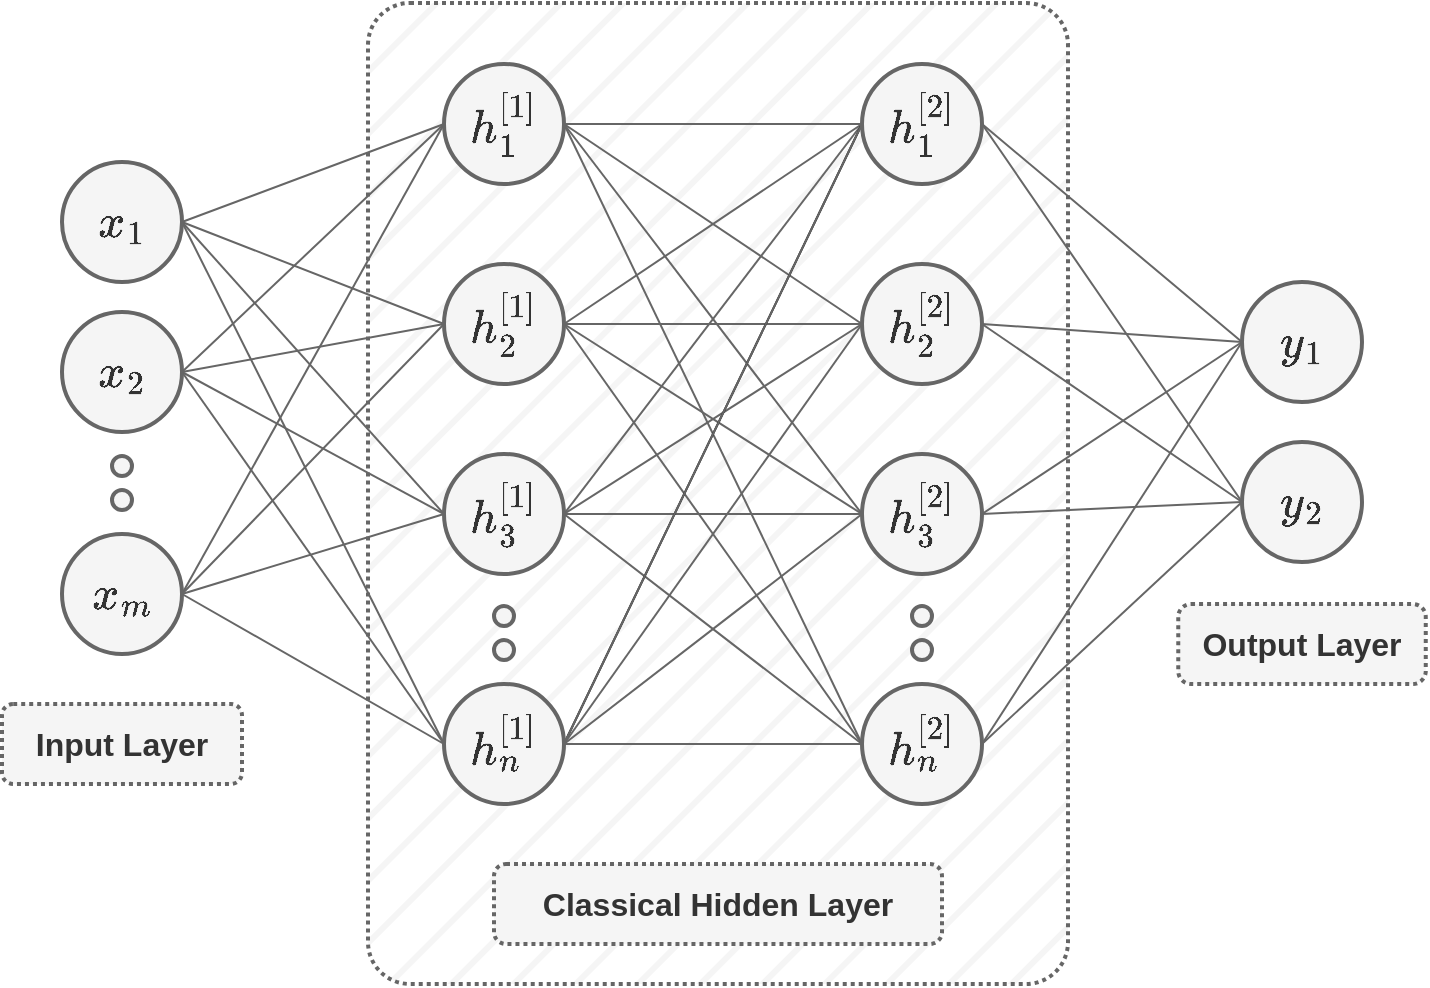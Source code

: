 <mxfile version="26.0.9">
  <diagram name="Page-1" id="y-vqSJgrPH5fruGVORdp">
    <mxGraphModel dx="1050" dy="621" grid="1" gridSize="10" guides="1" tooltips="1" connect="1" arrows="1" fold="1" page="1" pageScale="1" pageWidth="850" pageHeight="1100" math="1" shadow="0">
      <root>
        <mxCell id="0" />
        <mxCell id="1" parent="0" />
        <mxCell id="i85uNlZy0dmH1xhXVkw4-80" value="" style="rounded=1;whiteSpace=wrap;html=1;arcSize=6;fillStyle=hatch;strokeWidth=2;fillColor=#f5f5f5;fontColor=#333333;strokeColor=#666666;dashed=1;dashPattern=1 1;" parent="1" vertex="1">
          <mxGeometry x="543" y="179.5" width="350" height="490.5" as="geometry" />
        </mxCell>
        <mxCell id="2WwFhe6RgGd5wItpF19w-78" style="rounded=0;orthogonalLoop=1;jettySize=auto;html=1;exitX=1;exitY=0.5;exitDx=0;exitDy=0;entryX=0;entryY=0.5;entryDx=0;entryDy=0;endArrow=none;startFill=0;fillColor=#f5f5f5;strokeColor=#666666;" parent="1" source="2WwFhe6RgGd5wItpF19w-1" target="2WwFhe6RgGd5wItpF19w-63" edge="1">
          <mxGeometry relative="1" as="geometry" />
        </mxCell>
        <mxCell id="2WwFhe6RgGd5wItpF19w-79" style="rounded=0;orthogonalLoop=1;jettySize=auto;html=1;exitX=1;exitY=0.5;exitDx=0;exitDy=0;entryX=0;entryY=0.5;entryDx=0;entryDy=0;endArrow=none;startFill=0;fillColor=#f5f5f5;strokeColor=#666666;" parent="1" source="2WwFhe6RgGd5wItpF19w-1" target="2WwFhe6RgGd5wItpF19w-60" edge="1">
          <mxGeometry relative="1" as="geometry" />
        </mxCell>
        <mxCell id="2WwFhe6RgGd5wItpF19w-80" style="rounded=0;orthogonalLoop=1;jettySize=auto;html=1;exitX=1;exitY=0.5;exitDx=0;exitDy=0;entryX=0;entryY=0.5;entryDx=0;entryDy=0;endArrow=none;startFill=0;fillColor=#f5f5f5;strokeColor=#666666;" parent="1" source="2WwFhe6RgGd5wItpF19w-1" target="2WwFhe6RgGd5wItpF19w-61" edge="1">
          <mxGeometry relative="1" as="geometry" />
        </mxCell>
        <mxCell id="2WwFhe6RgGd5wItpF19w-82" style="rounded=0;orthogonalLoop=1;jettySize=auto;html=1;exitX=1;exitY=0.5;exitDx=0;exitDy=0;entryX=0;entryY=0.5;entryDx=0;entryDy=0;endArrow=none;startFill=0;fillColor=#f5f5f5;strokeColor=#666666;" parent="1" source="2WwFhe6RgGd5wItpF19w-1" target="2WwFhe6RgGd5wItpF19w-75" edge="1">
          <mxGeometry relative="1" as="geometry" />
        </mxCell>
        <mxCell id="2WwFhe6RgGd5wItpF19w-1" value="&lt;font style=&quot;font-size: 20px;&quot;&gt;`x_1`&lt;/font&gt;" style="ellipse;whiteSpace=wrap;html=1;aspect=fixed;strokeWidth=2;fillColor=#f5f5f5;fontColor=#333333;strokeColor=#666666;" parent="1" vertex="1">
          <mxGeometry x="390" y="259" width="60" height="60" as="geometry" />
        </mxCell>
        <mxCell id="2WwFhe6RgGd5wItpF19w-89" style="rounded=0;orthogonalLoop=1;jettySize=auto;html=1;exitX=1;exitY=0.5;exitDx=0;exitDy=0;entryX=0;entryY=0.5;entryDx=0;entryDy=0;endArrow=none;startFill=0;fillColor=#f5f5f5;strokeColor=#666666;" parent="1" source="2WwFhe6RgGd5wItpF19w-58" target="2WwFhe6RgGd5wItpF19w-63" edge="1">
          <mxGeometry relative="1" as="geometry" />
        </mxCell>
        <mxCell id="2WwFhe6RgGd5wItpF19w-90" style="rounded=0;orthogonalLoop=1;jettySize=auto;html=1;exitX=1;exitY=0.5;exitDx=0;exitDy=0;entryX=0;entryY=0.5;entryDx=0;entryDy=0;endArrow=none;startFill=0;fillColor=#f5f5f5;strokeColor=#666666;" parent="1" source="2WwFhe6RgGd5wItpF19w-58" target="2WwFhe6RgGd5wItpF19w-60" edge="1">
          <mxGeometry relative="1" as="geometry" />
        </mxCell>
        <mxCell id="2WwFhe6RgGd5wItpF19w-91" style="rounded=0;orthogonalLoop=1;jettySize=auto;html=1;exitX=1;exitY=0.5;exitDx=0;exitDy=0;entryX=0;entryY=0.5;entryDx=0;entryDy=0;endArrow=none;startFill=0;fillColor=#f5f5f5;strokeColor=#666666;" parent="1" source="2WwFhe6RgGd5wItpF19w-58" target="2WwFhe6RgGd5wItpF19w-61" edge="1">
          <mxGeometry relative="1" as="geometry" />
        </mxCell>
        <mxCell id="2WwFhe6RgGd5wItpF19w-93" style="rounded=0;orthogonalLoop=1;jettySize=auto;html=1;exitX=1;exitY=0.5;exitDx=0;exitDy=0;entryX=0;entryY=0.5;entryDx=0;entryDy=0;endArrow=none;startFill=0;fillColor=#f5f5f5;strokeColor=#666666;" parent="1" source="2WwFhe6RgGd5wItpF19w-58" target="2WwFhe6RgGd5wItpF19w-75" edge="1">
          <mxGeometry relative="1" as="geometry" />
        </mxCell>
        <mxCell id="2WwFhe6RgGd5wItpF19w-58" value="&lt;font style=&quot;font-size: 20px;&quot;&gt;`x_2`&lt;/font&gt;" style="ellipse;whiteSpace=wrap;html=1;aspect=fixed;strokeWidth=2;fillColor=#f5f5f5;fontColor=#333333;strokeColor=#666666;" parent="1" vertex="1">
          <mxGeometry x="390" y="334" width="60" height="60" as="geometry" />
        </mxCell>
        <mxCell id="2WwFhe6RgGd5wItpF19w-94" style="rounded=0;orthogonalLoop=1;jettySize=auto;html=1;exitX=1;exitY=0.5;exitDx=0;exitDy=0;entryX=0;entryY=0.5;entryDx=0;entryDy=0;endArrow=none;startFill=0;fillColor=#f5f5f5;strokeColor=#666666;" parent="1" source="2WwFhe6RgGd5wItpF19w-59" target="2WwFhe6RgGd5wItpF19w-63" edge="1">
          <mxGeometry relative="1" as="geometry" />
        </mxCell>
        <mxCell id="2WwFhe6RgGd5wItpF19w-95" style="rounded=0;orthogonalLoop=1;jettySize=auto;html=1;exitX=1;exitY=0.5;exitDx=0;exitDy=0;entryX=0;entryY=0.5;entryDx=0;entryDy=0;endArrow=none;startFill=0;fillColor=#f5f5f5;strokeColor=#666666;" parent="1" source="2WwFhe6RgGd5wItpF19w-59" target="2WwFhe6RgGd5wItpF19w-60" edge="1">
          <mxGeometry relative="1" as="geometry" />
        </mxCell>
        <mxCell id="2WwFhe6RgGd5wItpF19w-97" style="rounded=0;orthogonalLoop=1;jettySize=auto;html=1;exitX=1;exitY=0.5;exitDx=0;exitDy=0;entryX=0;entryY=0.5;entryDx=0;entryDy=0;endArrow=none;startFill=0;fillColor=#f5f5f5;strokeColor=#666666;" parent="1" source="2WwFhe6RgGd5wItpF19w-59" target="2WwFhe6RgGd5wItpF19w-75" edge="1">
          <mxGeometry relative="1" as="geometry" />
        </mxCell>
        <mxCell id="2WwFhe6RgGd5wItpF19w-98" style="rounded=0;orthogonalLoop=1;jettySize=auto;html=1;exitX=1;exitY=0.5;exitDx=0;exitDy=0;entryX=0;entryY=0.5;entryDx=0;entryDy=0;endArrow=none;startFill=0;fillColor=#f5f5f5;strokeColor=#666666;" parent="1" source="2WwFhe6RgGd5wItpF19w-59" target="2WwFhe6RgGd5wItpF19w-61" edge="1">
          <mxGeometry relative="1" as="geometry" />
        </mxCell>
        <mxCell id="2WwFhe6RgGd5wItpF19w-59" value="&lt;font style=&quot;font-size: 20px;&quot;&gt;`x_m`&lt;/font&gt;" style="ellipse;whiteSpace=wrap;html=1;aspect=fixed;strokeWidth=2;fillColor=#f5f5f5;fontColor=#333333;strokeColor=#666666;" parent="1" vertex="1">
          <mxGeometry x="390" y="445" width="60" height="60" as="geometry" />
        </mxCell>
        <mxCell id="wQvpAWui8VTXo3U5DpqR-41" style="rounded=0;orthogonalLoop=1;jettySize=auto;html=1;exitX=1;exitY=0.5;exitDx=0;exitDy=0;entryX=0;entryY=0.5;entryDx=0;entryDy=0;endArrow=none;startFill=0;fillColor=#f5f5f5;strokeColor=#666666;" parent="1" source="2WwFhe6RgGd5wItpF19w-60" target="wQvpAWui8VTXo3U5DpqR-26" edge="1">
          <mxGeometry relative="1" as="geometry" />
        </mxCell>
        <mxCell id="wQvpAWui8VTXo3U5DpqR-50" style="rounded=0;orthogonalLoop=1;jettySize=auto;html=1;exitX=1;exitY=0.5;exitDx=0;exitDy=0;entryX=0;entryY=0.5;entryDx=0;entryDy=0;endArrow=none;startFill=0;fillColor=#f5f5f5;strokeColor=#666666;" parent="1" source="2WwFhe6RgGd5wItpF19w-60" target="wQvpAWui8VTXo3U5DpqR-24" edge="1">
          <mxGeometry relative="1" as="geometry" />
        </mxCell>
        <mxCell id="wQvpAWui8VTXo3U5DpqR-51" style="rounded=0;orthogonalLoop=1;jettySize=auto;html=1;exitX=1;exitY=0.5;exitDx=0;exitDy=0;entryX=0;entryY=0.5;entryDx=0;entryDy=0;endArrow=none;startFill=0;fillColor=#f5f5f5;strokeColor=#666666;" parent="1" source="2WwFhe6RgGd5wItpF19w-60" target="wQvpAWui8VTXo3U5DpqR-25" edge="1">
          <mxGeometry relative="1" as="geometry" />
        </mxCell>
        <mxCell id="wQvpAWui8VTXo3U5DpqR-53" style="rounded=0;orthogonalLoop=1;jettySize=auto;html=1;exitX=1;exitY=0.5;exitDx=0;exitDy=0;entryX=0;entryY=0.5;entryDx=0;entryDy=0;endArrow=none;startFill=0;fillColor=#f5f5f5;strokeColor=#666666;" parent="1" source="2WwFhe6RgGd5wItpF19w-60" target="wQvpAWui8VTXo3U5DpqR-27" edge="1">
          <mxGeometry relative="1" as="geometry" />
        </mxCell>
        <mxCell id="2WwFhe6RgGd5wItpF19w-60" value="&lt;span style=&quot;font-size: 20px;&quot;&gt;`h_{2}^{[1]}`&lt;/span&gt;" style="ellipse;whiteSpace=wrap;html=1;aspect=fixed;fillColor=#f5f5f5;fontColor=#333333;strokeColor=#666666;strokeWidth=2;" parent="1" vertex="1">
          <mxGeometry x="581" y="310" width="60" height="60" as="geometry" />
        </mxCell>
        <mxCell id="wQvpAWui8VTXo3U5DpqR-42" style="rounded=0;orthogonalLoop=1;jettySize=auto;html=1;exitX=1;exitY=0.5;exitDx=0;exitDy=0;entryX=0;entryY=0.5;entryDx=0;entryDy=0;endArrow=none;startFill=0;fillColor=#f5f5f5;strokeColor=#666666;" parent="1" source="2WwFhe6RgGd5wItpF19w-61" target="wQvpAWui8VTXo3U5DpqR-26" edge="1">
          <mxGeometry relative="1" as="geometry" />
        </mxCell>
        <mxCell id="wQvpAWui8VTXo3U5DpqR-54" style="rounded=0;orthogonalLoop=1;jettySize=auto;html=1;exitX=1;exitY=0.5;exitDx=0;exitDy=0;entryX=0;entryY=0.5;entryDx=0;entryDy=0;endArrow=none;startFill=0;fillColor=#f5f5f5;strokeColor=#666666;" parent="1" source="2WwFhe6RgGd5wItpF19w-61" target="wQvpAWui8VTXo3U5DpqR-24" edge="1">
          <mxGeometry relative="1" as="geometry" />
        </mxCell>
        <mxCell id="wQvpAWui8VTXo3U5DpqR-55" style="rounded=0;orthogonalLoop=1;jettySize=auto;html=1;exitX=1;exitY=0.5;exitDx=0;exitDy=0;endArrow=none;startFill=0;fillColor=#f5f5f5;strokeColor=#666666;" parent="1" source="2WwFhe6RgGd5wItpF19w-61" target="wQvpAWui8VTXo3U5DpqR-25" edge="1">
          <mxGeometry relative="1" as="geometry" />
        </mxCell>
        <mxCell id="wQvpAWui8VTXo3U5DpqR-57" style="rounded=0;orthogonalLoop=1;jettySize=auto;html=1;exitX=1;exitY=0.5;exitDx=0;exitDy=0;entryX=0;entryY=0.5;entryDx=0;entryDy=0;endArrow=none;startFill=0;fillColor=#f5f5f5;strokeColor=#666666;" parent="1" source="2WwFhe6RgGd5wItpF19w-61" target="wQvpAWui8VTXo3U5DpqR-27" edge="1">
          <mxGeometry relative="1" as="geometry" />
        </mxCell>
        <mxCell id="2WwFhe6RgGd5wItpF19w-61" value="&lt;span style=&quot;font-size: 20px;&quot;&gt;`h_{3}^{[1]}`&lt;/span&gt;" style="ellipse;whiteSpace=wrap;html=1;aspect=fixed;fillColor=#f5f5f5;fontColor=#333333;strokeColor=#666666;strokeWidth=2;" parent="1" vertex="1">
          <mxGeometry x="581" y="405" width="60" height="60" as="geometry" />
        </mxCell>
        <mxCell id="wQvpAWui8VTXo3U5DpqR-40" style="rounded=0;orthogonalLoop=1;jettySize=auto;html=1;exitX=1;exitY=0.5;exitDx=0;exitDy=0;entryX=0;entryY=0.5;entryDx=0;entryDy=0;endArrow=none;startFill=0;fillColor=#f5f5f5;strokeColor=#666666;" parent="1" source="2WwFhe6RgGd5wItpF19w-63" target="wQvpAWui8VTXo3U5DpqR-26" edge="1">
          <mxGeometry relative="1" as="geometry" />
        </mxCell>
        <mxCell id="wQvpAWui8VTXo3U5DpqR-45" style="rounded=0;orthogonalLoop=1;jettySize=auto;html=1;exitX=1;exitY=0.5;exitDx=0;exitDy=0;entryX=0;entryY=0.5;entryDx=0;entryDy=0;endArrow=none;startFill=0;fillColor=#f5f5f5;strokeColor=#666666;" parent="1" source="2WwFhe6RgGd5wItpF19w-63" target="wQvpAWui8VTXo3U5DpqR-24" edge="1">
          <mxGeometry relative="1" as="geometry" />
        </mxCell>
        <mxCell id="wQvpAWui8VTXo3U5DpqR-46" style="rounded=0;orthogonalLoop=1;jettySize=auto;html=1;exitX=1;exitY=0.5;exitDx=0;exitDy=0;entryX=0;entryY=0.5;entryDx=0;entryDy=0;endArrow=none;startFill=0;fillColor=#f5f5f5;strokeColor=#666666;" parent="1" source="2WwFhe6RgGd5wItpF19w-63" target="wQvpAWui8VTXo3U5DpqR-25" edge="1">
          <mxGeometry relative="1" as="geometry" />
        </mxCell>
        <mxCell id="wQvpAWui8VTXo3U5DpqR-48" style="rounded=0;orthogonalLoop=1;jettySize=auto;html=1;exitX=1;exitY=0.5;exitDx=0;exitDy=0;entryX=0;entryY=0.5;entryDx=0;entryDy=0;endArrow=none;startFill=0;fillColor=#f5f5f5;strokeColor=#666666;" parent="1" source="2WwFhe6RgGd5wItpF19w-63" target="wQvpAWui8VTXo3U5DpqR-27" edge="1">
          <mxGeometry relative="1" as="geometry" />
        </mxCell>
        <mxCell id="2WwFhe6RgGd5wItpF19w-63" value="&lt;span style=&quot;font-size: 20px;&quot;&gt;`h_{1}^{[1]}`&lt;/span&gt;" style="ellipse;whiteSpace=wrap;html=1;aspect=fixed;fillColor=#f5f5f5;fontColor=#333333;strokeColor=#666666;strokeWidth=2;" parent="1" vertex="1">
          <mxGeometry x="581" y="210" width="60" height="60" as="geometry" />
        </mxCell>
        <mxCell id="2WwFhe6RgGd5wItpF19w-71" value="&lt;font style=&quot;font-size: 20px;&quot;&gt;`y_1`&lt;/font&gt;" style="ellipse;whiteSpace=wrap;html=1;aspect=fixed;fillColor=#f5f5f5;fontColor=#333333;strokeColor=#666666;strokeWidth=2;" parent="1" vertex="1">
          <mxGeometry x="980.0" y="319" width="60" height="60" as="geometry" />
        </mxCell>
        <mxCell id="wQvpAWui8VTXo3U5DpqR-44" style="rounded=0;orthogonalLoop=1;jettySize=auto;html=1;exitX=1;exitY=0.5;exitDx=0;exitDy=0;entryX=0;entryY=0.5;entryDx=0;entryDy=0;endArrow=none;startFill=0;" parent="1" source="2WwFhe6RgGd5wItpF19w-75" target="wQvpAWui8VTXo3U5DpqR-26" edge="1">
          <mxGeometry relative="1" as="geometry" />
        </mxCell>
        <mxCell id="wQvpAWui8VTXo3U5DpqR-62" style="rounded=0;orthogonalLoop=1;jettySize=auto;html=1;exitX=1;exitY=0.5;exitDx=0;exitDy=0;entryX=0;entryY=0.5;entryDx=0;entryDy=0;endArrow=none;startFill=0;fillColor=#f5f5f5;strokeColor=#666666;" parent="1" source="2WwFhe6RgGd5wItpF19w-75" target="wQvpAWui8VTXo3U5DpqR-27" edge="1">
          <mxGeometry relative="1" as="geometry" />
        </mxCell>
        <mxCell id="wQvpAWui8VTXo3U5DpqR-64" style="rounded=0;orthogonalLoop=1;jettySize=auto;html=1;exitX=1;exitY=0.5;exitDx=0;exitDy=0;entryX=0;entryY=0.5;entryDx=0;entryDy=0;endArrow=none;startFill=0;fillColor=#f5f5f5;strokeColor=#666666;" parent="1" source="2WwFhe6RgGd5wItpF19w-75" target="wQvpAWui8VTXo3U5DpqR-25" edge="1">
          <mxGeometry relative="1" as="geometry" />
        </mxCell>
        <mxCell id="wQvpAWui8VTXo3U5DpqR-65" style="rounded=0;orthogonalLoop=1;jettySize=auto;html=1;exitX=1;exitY=0.5;exitDx=0;exitDy=0;entryX=0;entryY=0.5;entryDx=0;entryDy=0;endArrow=none;startFill=0;fillColor=#f5f5f5;strokeColor=#666666;" parent="1" source="2WwFhe6RgGd5wItpF19w-75" target="wQvpAWui8VTXo3U5DpqR-24" edge="1">
          <mxGeometry relative="1" as="geometry" />
        </mxCell>
        <mxCell id="wQvpAWui8VTXo3U5DpqR-66" style="rounded=0;orthogonalLoop=1;jettySize=auto;html=1;exitX=1;exitY=0.5;exitDx=0;exitDy=0;entryX=0;entryY=0.5;entryDx=0;entryDy=0;endArrow=none;startFill=0;fillColor=#f5f5f5;strokeColor=#666666;" parent="1" source="2WwFhe6RgGd5wItpF19w-75" target="wQvpAWui8VTXo3U5DpqR-26" edge="1">
          <mxGeometry relative="1" as="geometry" />
        </mxCell>
        <mxCell id="2WwFhe6RgGd5wItpF19w-75" value="&lt;span style=&quot;font-size: 20px;&quot;&gt;`h_{n}^{[1]}`&lt;/span&gt;" style="ellipse;whiteSpace=wrap;html=1;aspect=fixed;fillColor=#f5f5f5;fontColor=#333333;strokeColor=#666666;strokeWidth=2;" parent="1" vertex="1">
          <mxGeometry x="581" y="520" width="60" height="60" as="geometry" />
        </mxCell>
        <mxCell id="2WwFhe6RgGd5wItpF19w-99" value="&lt;font face=&quot;Helvetica&quot; style=&quot;font-size: 16px;&quot;&gt;&lt;b style=&quot;&quot;&gt;Input Layer&lt;/b&gt;&lt;/font&gt;" style="rounded=1;whiteSpace=wrap;html=1;fillColor=#f5f5f5;strokeColor=#666666;strokeWidth=2;arcSize=14;fontColor=#333333;dashed=1;dashPattern=1 1;" parent="1" vertex="1">
          <mxGeometry x="360" y="530" width="120" height="40" as="geometry" />
        </mxCell>
        <mxCell id="f42ppiLc71hCK2eZ8KWY-8" value="&lt;font face=&quot;Helvetica&quot; style=&quot;font-size: 16px;&quot;&gt;&lt;b style=&quot;&quot;&gt;Classical Hidden Layer&lt;/b&gt;&lt;/font&gt;" style="rounded=1;whiteSpace=wrap;html=1;fillColor=#f5f5f5;strokeColor=#666666;strokeWidth=2;arcSize=15;fontColor=#333333;dashed=1;dashPattern=1 1;" parent="1" vertex="1">
          <mxGeometry x="606" y="610" width="224" height="40" as="geometry" />
        </mxCell>
        <mxCell id="f42ppiLc71hCK2eZ8KWY-9" value="&lt;font face=&quot;Helvetica&quot; style=&quot;font-size: 16px;&quot;&gt;&lt;b style=&quot;&quot;&gt;Output Layer&lt;/b&gt;&lt;/font&gt;" style="rounded=1;whiteSpace=wrap;html=1;fillColor=#f5f5f5;strokeColor=#666666;strokeWidth=2;arcSize=16;fontColor=#333333;dashed=1;dashPattern=1 1;" parent="1" vertex="1">
          <mxGeometry x="948.13" y="480" width="123.75" height="40" as="geometry" />
        </mxCell>
        <mxCell id="f42ppiLc71hCK2eZ8KWY-11" value="&lt;font style=&quot;font-size: 20px;&quot;&gt;`y_2`&lt;/font&gt;" style="ellipse;whiteSpace=wrap;html=1;aspect=fixed;fillColor=#f5f5f5;fontColor=#333333;strokeColor=#666666;strokeWidth=2;" parent="1" vertex="1">
          <mxGeometry x="980.0" y="399" width="60" height="60" as="geometry" />
        </mxCell>
        <mxCell id="MLasm3rbqzaNY2C0bHD9-2" value="" style="ellipse;whiteSpace=wrap;html=1;aspect=fixed;strokeWidth=2;fillColor=#f5f5f5;fontColor=#333333;strokeColor=#666666;" parent="1" vertex="1">
          <mxGeometry x="415" y="406" width="10" height="10" as="geometry" />
        </mxCell>
        <mxCell id="MLasm3rbqzaNY2C0bHD9-3" value="" style="ellipse;whiteSpace=wrap;html=1;aspect=fixed;strokeWidth=2;fillColor=#f5f5f5;fontColor=#333333;strokeColor=#666666;" parent="1" vertex="1">
          <mxGeometry x="415" y="423" width="10" height="10" as="geometry" />
        </mxCell>
        <mxCell id="MLasm3rbqzaNY2C0bHD9-5" value="" style="ellipse;whiteSpace=wrap;html=1;aspect=fixed;strokeWidth=2;fillColor=#f5f5f5;fontColor=#333333;strokeColor=#666666;" parent="1" vertex="1">
          <mxGeometry x="606" y="481" width="10" height="10" as="geometry" />
        </mxCell>
        <mxCell id="MLasm3rbqzaNY2C0bHD9-6" value="" style="ellipse;whiteSpace=wrap;html=1;aspect=fixed;strokeWidth=2;fillColor=#f5f5f5;fontColor=#333333;strokeColor=#666666;" parent="1" vertex="1">
          <mxGeometry x="606" y="498" width="10" height="10" as="geometry" />
        </mxCell>
        <mxCell id="wQvpAWui8VTXo3U5DpqR-70" style="rounded=0;orthogonalLoop=1;jettySize=auto;html=1;exitX=1;exitY=0.5;exitDx=0;exitDy=0;entryX=0;entryY=0.5;entryDx=0;entryDy=0;endArrow=none;startFill=0;fillColor=#f5f5f5;strokeColor=#666666;" parent="1" source="wQvpAWui8VTXo3U5DpqR-24" target="f42ppiLc71hCK2eZ8KWY-11" edge="1">
          <mxGeometry relative="1" as="geometry" />
        </mxCell>
        <mxCell id="wQvpAWui8VTXo3U5DpqR-73" style="rounded=0;orthogonalLoop=1;jettySize=auto;html=1;exitX=1;exitY=0.5;exitDx=0;exitDy=0;entryX=0;entryY=0.5;entryDx=0;entryDy=0;endArrow=none;startFill=0;fillColor=#f5f5f5;strokeColor=#666666;" parent="1" source="wQvpAWui8VTXo3U5DpqR-24" target="2WwFhe6RgGd5wItpF19w-71" edge="1">
          <mxGeometry relative="1" as="geometry" />
        </mxCell>
        <mxCell id="wQvpAWui8VTXo3U5DpqR-24" value="&lt;span style=&quot;font-size: 20px;&quot;&gt;`h_{2}^{[2]}`&lt;/span&gt;" style="ellipse;whiteSpace=wrap;html=1;aspect=fixed;fillColor=#f5f5f5;fontColor=#333333;strokeColor=#666666;strokeWidth=2;" parent="1" vertex="1">
          <mxGeometry x="790" y="310" width="60" height="60" as="geometry" />
        </mxCell>
        <mxCell id="wQvpAWui8VTXo3U5DpqR-69" style="rounded=0;orthogonalLoop=1;jettySize=auto;html=1;exitX=1;exitY=0.5;exitDx=0;exitDy=0;entryX=0;entryY=0.5;entryDx=0;entryDy=0;endArrow=none;startFill=0;fillColor=#f5f5f5;strokeColor=#666666;" parent="1" source="wQvpAWui8VTXo3U5DpqR-25" target="f42ppiLc71hCK2eZ8KWY-11" edge="1">
          <mxGeometry relative="1" as="geometry" />
        </mxCell>
        <mxCell id="wQvpAWui8VTXo3U5DpqR-74" style="rounded=0;orthogonalLoop=1;jettySize=auto;html=1;exitX=1;exitY=0.5;exitDx=0;exitDy=0;entryX=0;entryY=0.5;entryDx=0;entryDy=0;endArrow=none;startFill=0;fillColor=#f5f5f5;strokeColor=#666666;" parent="1" source="wQvpAWui8VTXo3U5DpqR-25" target="2WwFhe6RgGd5wItpF19w-71" edge="1">
          <mxGeometry relative="1" as="geometry" />
        </mxCell>
        <mxCell id="wQvpAWui8VTXo3U5DpqR-25" value="&lt;span style=&quot;font-size: 20px;&quot;&gt;`h_{3}^{[2]}`&lt;/span&gt;" style="ellipse;whiteSpace=wrap;html=1;aspect=fixed;fillColor=#f5f5f5;fontColor=#333333;strokeColor=#666666;strokeWidth=2;" parent="1" vertex="1">
          <mxGeometry x="790" y="405" width="60" height="60" as="geometry" />
        </mxCell>
        <mxCell id="wQvpAWui8VTXo3U5DpqR-71" style="rounded=0;orthogonalLoop=1;jettySize=auto;html=1;exitX=1;exitY=0.5;exitDx=0;exitDy=0;entryX=0;entryY=0.5;entryDx=0;entryDy=0;endArrow=none;startFill=0;fillColor=#f5f5f5;strokeColor=#666666;" parent="1" source="wQvpAWui8VTXo3U5DpqR-26" target="f42ppiLc71hCK2eZ8KWY-11" edge="1">
          <mxGeometry relative="1" as="geometry" />
        </mxCell>
        <mxCell id="wQvpAWui8VTXo3U5DpqR-72" style="rounded=0;orthogonalLoop=1;jettySize=auto;html=1;exitX=1;exitY=0.5;exitDx=0;exitDy=0;entryX=0;entryY=0.5;entryDx=0;entryDy=0;endArrow=none;startFill=0;fillColor=#f5f5f5;strokeColor=#666666;" parent="1" source="wQvpAWui8VTXo3U5DpqR-26" target="2WwFhe6RgGd5wItpF19w-71" edge="1">
          <mxGeometry relative="1" as="geometry" />
        </mxCell>
        <mxCell id="wQvpAWui8VTXo3U5DpqR-26" value="&lt;span style=&quot;font-size: 20px;&quot;&gt;`h_{1}^{[2]}`&lt;/span&gt;" style="ellipse;whiteSpace=wrap;html=1;aspect=fixed;fillColor=#f5f5f5;fontColor=#333333;strokeColor=#666666;strokeWidth=2;" parent="1" vertex="1">
          <mxGeometry x="790" y="210" width="60" height="60" as="geometry" />
        </mxCell>
        <mxCell id="wQvpAWui8VTXo3U5DpqR-67" style="rounded=0;orthogonalLoop=1;jettySize=auto;html=1;exitX=1;exitY=0.5;exitDx=0;exitDy=0;entryX=0;entryY=0.5;entryDx=0;entryDy=0;endArrow=none;startFill=0;fillColor=#f5f5f5;strokeColor=#666666;" parent="1" source="wQvpAWui8VTXo3U5DpqR-27" target="f42ppiLc71hCK2eZ8KWY-11" edge="1">
          <mxGeometry relative="1" as="geometry" />
        </mxCell>
        <mxCell id="wQvpAWui8VTXo3U5DpqR-76" style="rounded=0;orthogonalLoop=1;jettySize=auto;html=1;exitX=1;exitY=0.5;exitDx=0;exitDy=0;entryX=0;entryY=0.5;entryDx=0;entryDy=0;endArrow=none;startFill=0;fillColor=#f5f5f5;strokeColor=#666666;" parent="1" source="wQvpAWui8VTXo3U5DpqR-27" target="2WwFhe6RgGd5wItpF19w-71" edge="1">
          <mxGeometry relative="1" as="geometry" />
        </mxCell>
        <mxCell id="wQvpAWui8VTXo3U5DpqR-27" value="&lt;span style=&quot;font-size: 20px;&quot;&gt;`h_{n}^{[2]}`&lt;/span&gt;" style="ellipse;whiteSpace=wrap;html=1;aspect=fixed;fillColor=#f5f5f5;fontColor=#333333;strokeColor=#666666;strokeWidth=2;" parent="1" vertex="1">
          <mxGeometry x="790" y="520" width="60" height="60" as="geometry" />
        </mxCell>
        <mxCell id="wQvpAWui8VTXo3U5DpqR-30" value="" style="ellipse;whiteSpace=wrap;html=1;aspect=fixed;strokeWidth=2;fillColor=#f5f5f5;fontColor=#333333;strokeColor=#666666;" parent="1" vertex="1">
          <mxGeometry x="815" y="481" width="10" height="10" as="geometry" />
        </mxCell>
        <mxCell id="wQvpAWui8VTXo3U5DpqR-31" value="" style="ellipse;whiteSpace=wrap;html=1;aspect=fixed;strokeWidth=2;fillColor=#f5f5f5;fontColor=#333333;strokeColor=#666666;" parent="1" vertex="1">
          <mxGeometry x="815" y="498" width="10" height="10" as="geometry" />
        </mxCell>
      </root>
    </mxGraphModel>
  </diagram>
</mxfile>
